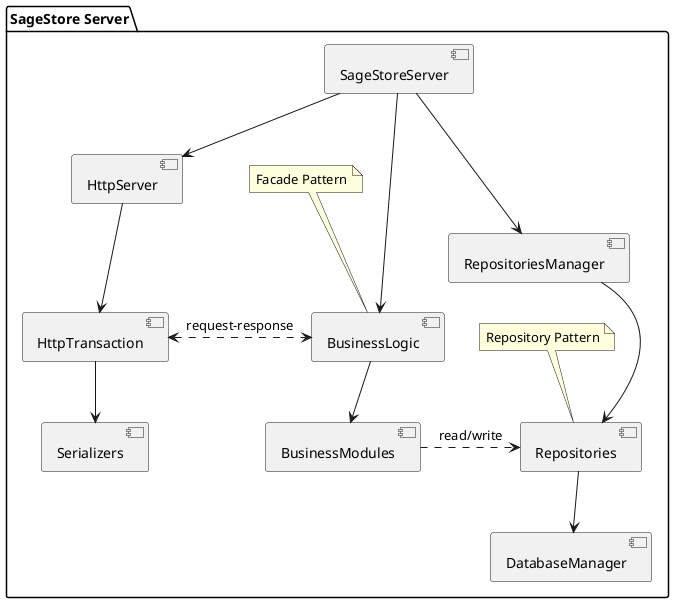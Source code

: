 @startuml
skinparam componentStyle uml2

package "SageStore Server" {
    [SageStoreServer] as SSS 
    [HttpServer] as HS 
    [HttpTransaction] as HT 
    [Serializers] as S 
    [BusinessLogic] as BLF 
    [BusinessModules] as BM 
    [RepositoriesManager] as RM
    [DatabaseManager] as DM
    [Repositories] as R  

    SSS -down-> HS 
    SSS -down-> BLF 
    SSS -down-> RM

    HS -down-> HT
    HT -down-> S 

    BLF -down-> BM
    HT <.> BLF : "request-response"

    RM -down-> R 
    R -down-> DM

    BM .> R : "read/write"

    note "Repository Pattern" as RepoNote1
    RepoNote1 .. R

    note "Facade Pattern" as RepoNote2
    RepoNote2 .. BLF
}

@enduml
